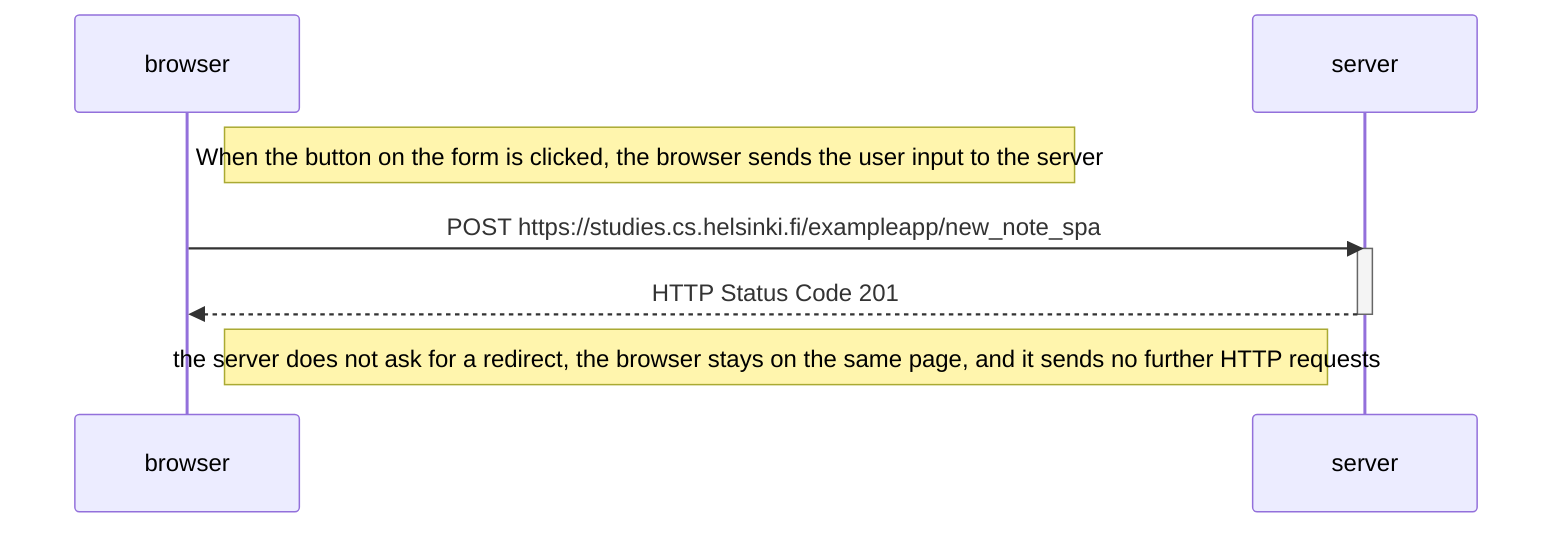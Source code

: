 sequenceDiagram
    participant browser
    participant server

    Note right of browser: When the button on the form is clicked, the browser sends the user input to the server

    browser->>server: POST https://studies.cs.helsinki.fi/exampleapp/new_note_spa
    activate server
    server-->>browser: HTTP Status Code 201
    deactivate server

    Note right of browser: the server does not ask for a redirect, the browser stays on the same page, and it sends no further HTTP requests